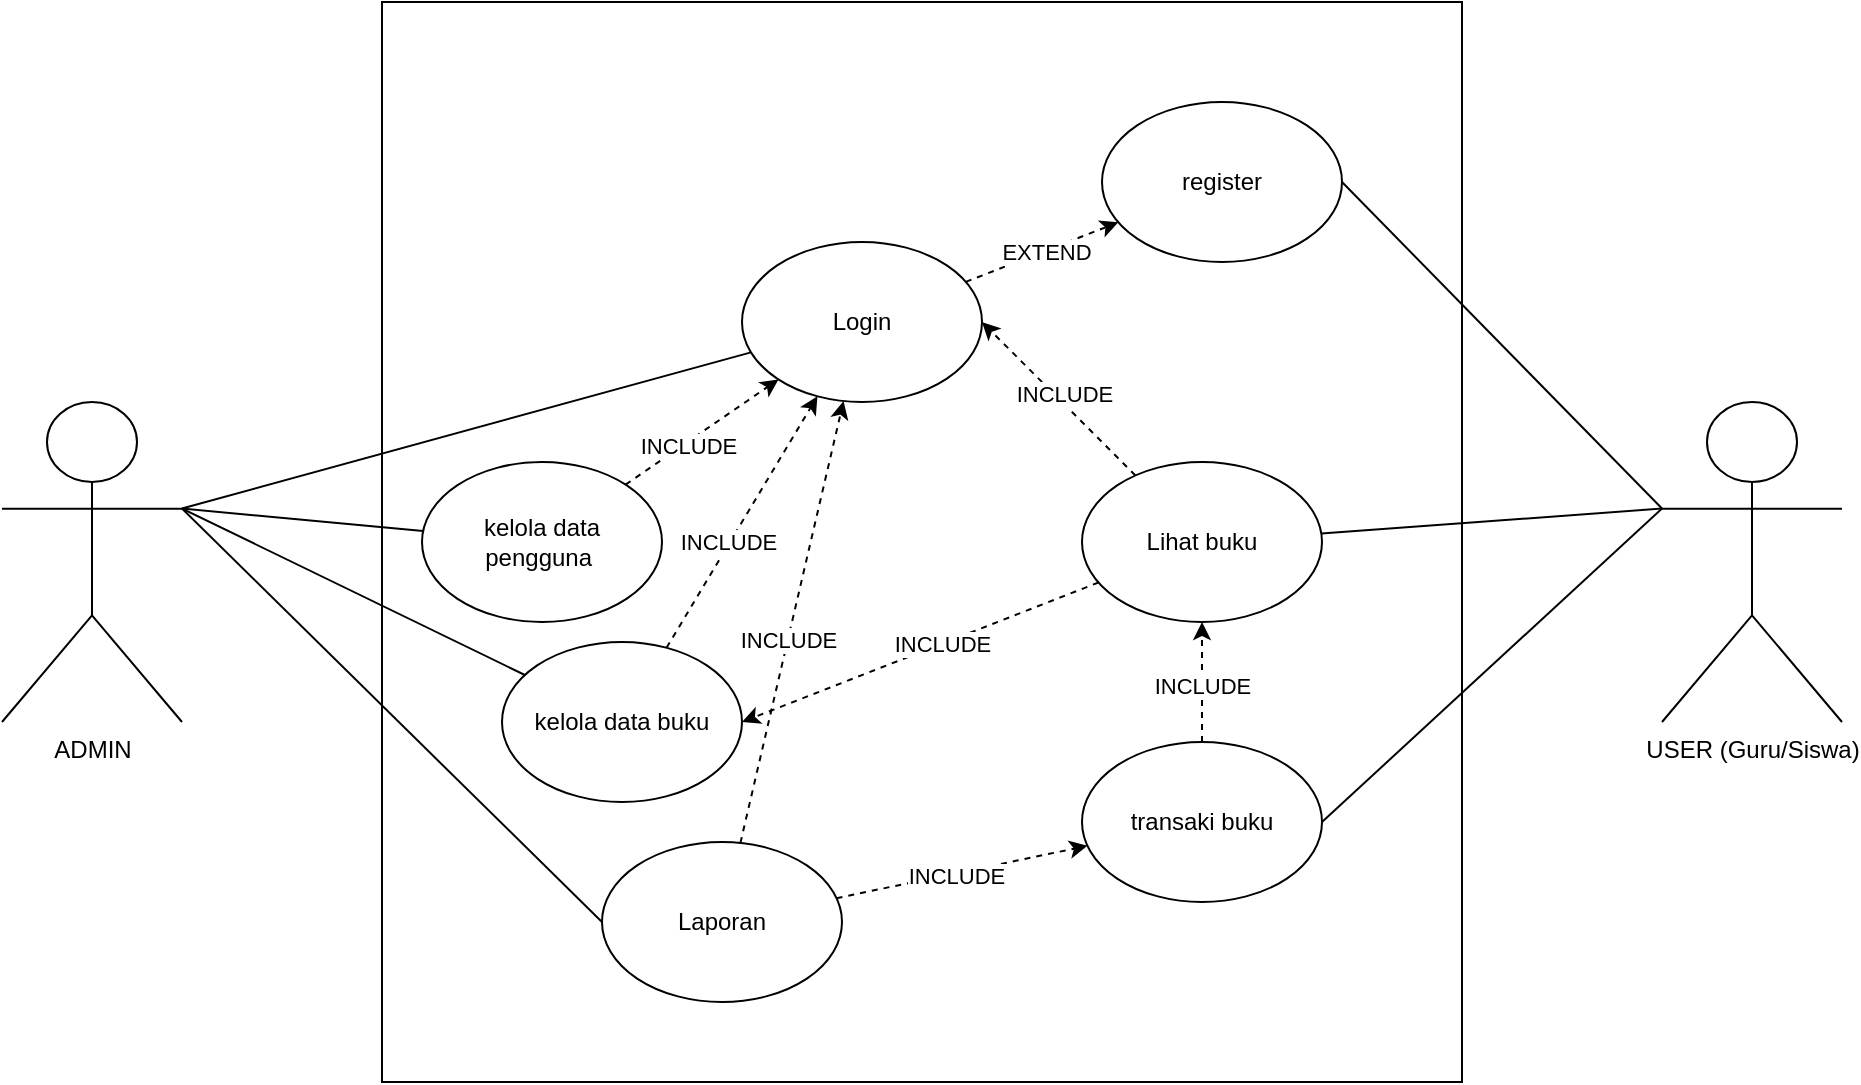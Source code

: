 <mxfile version="22.1.8" type="github">
  <diagram name="Page-1" id="FBOvdjXeOC8ymvFgn-oJ">
    <mxGraphModel dx="2150" dy="1817" grid="1" gridSize="10" guides="1" tooltips="1" connect="1" arrows="1" fold="1" page="1" pageScale="1" pageWidth="850" pageHeight="1100" math="0" shadow="0">
      <root>
        <mxCell id="0" />
        <mxCell id="1" parent="0" />
        <mxCell id="1AeqHyoSisKRmTngoQG4-1" value="" style="whiteSpace=wrap;html=1;aspect=fixed;" parent="1" vertex="1">
          <mxGeometry x="150" y="-200" width="540" height="540" as="geometry" />
        </mxCell>
        <mxCell id="1AeqHyoSisKRmTngoQG4-13" style="rounded=0;orthogonalLoop=1;jettySize=auto;html=1;entryX=1;entryY=0.5;entryDx=0;entryDy=0;endArrow=none;endFill=0;exitX=0;exitY=0.333;exitDx=0;exitDy=0;exitPerimeter=0;" parent="1" source="1AeqHyoSisKRmTngoQG4-3" target="1AeqHyoSisKRmTngoQG4-7" edge="1">
          <mxGeometry relative="1" as="geometry" />
        </mxCell>
        <mxCell id="1AeqHyoSisKRmTngoQG4-14" style="rounded=0;orthogonalLoop=1;jettySize=auto;html=1;endArrow=none;endFill=0;exitX=0;exitY=0.333;exitDx=0;exitDy=0;exitPerimeter=0;" parent="1" source="1AeqHyoSisKRmTngoQG4-3" target="1AeqHyoSisKRmTngoQG4-9" edge="1">
          <mxGeometry relative="1" as="geometry" />
        </mxCell>
        <mxCell id="1AeqHyoSisKRmTngoQG4-15" style="rounded=0;orthogonalLoop=1;jettySize=auto;html=1;entryX=1;entryY=0.5;entryDx=0;entryDy=0;endArrow=none;endFill=0;exitX=0;exitY=0.333;exitDx=0;exitDy=0;exitPerimeter=0;" parent="1" source="1AeqHyoSisKRmTngoQG4-3" target="1AeqHyoSisKRmTngoQG4-12" edge="1">
          <mxGeometry relative="1" as="geometry" />
        </mxCell>
        <mxCell id="1AeqHyoSisKRmTngoQG4-3" value="USER (Guru/Siswa)" style="shape=umlActor;verticalLabelPosition=bottom;verticalAlign=top;html=1;outlineConnect=0;" parent="1" vertex="1">
          <mxGeometry x="790" width="90" height="160" as="geometry" />
        </mxCell>
        <mxCell id="39vOTnn-PA747Jpne2_q-6" style="rounded=0;orthogonalLoop=1;jettySize=auto;html=1;endArrow=none;endFill=0;exitX=1;exitY=0.333;exitDx=0;exitDy=0;exitPerimeter=0;" edge="1" parent="1" source="1AeqHyoSisKRmTngoQG4-5" target="1AeqHyoSisKRmTngoQG4-6">
          <mxGeometry relative="1" as="geometry">
            <mxPoint x="50" y="66" as="sourcePoint" />
          </mxGeometry>
        </mxCell>
        <mxCell id="39vOTnn-PA747Jpne2_q-7" style="rounded=0;orthogonalLoop=1;jettySize=auto;html=1;endArrow=none;endFill=0;exitX=1;exitY=0.333;exitDx=0;exitDy=0;exitPerimeter=0;" edge="1" parent="1" source="1AeqHyoSisKRmTngoQG4-5" target="1AeqHyoSisKRmTngoQG4-10">
          <mxGeometry relative="1" as="geometry">
            <mxPoint x="50" y="70" as="sourcePoint" />
          </mxGeometry>
        </mxCell>
        <mxCell id="39vOTnn-PA747Jpne2_q-8" style="rounded=0;orthogonalLoop=1;jettySize=auto;html=1;endArrow=none;endFill=0;exitX=1;exitY=0.333;exitDx=0;exitDy=0;exitPerimeter=0;" edge="1" parent="1" source="1AeqHyoSisKRmTngoQG4-5" target="1AeqHyoSisKRmTngoQG4-8">
          <mxGeometry relative="1" as="geometry" />
        </mxCell>
        <mxCell id="39vOTnn-PA747Jpne2_q-9" style="rounded=0;orthogonalLoop=1;jettySize=auto;html=1;entryX=0;entryY=0.5;entryDx=0;entryDy=0;endArrow=none;endFill=0;exitX=1;exitY=0.333;exitDx=0;exitDy=0;exitPerimeter=0;" edge="1" parent="1" source="1AeqHyoSisKRmTngoQG4-5" target="1AeqHyoSisKRmTngoQG4-11">
          <mxGeometry relative="1" as="geometry" />
        </mxCell>
        <mxCell id="1AeqHyoSisKRmTngoQG4-5" value="ADMIN" style="shape=umlActor;verticalLabelPosition=bottom;verticalAlign=top;html=1;outlineConnect=0;" parent="1" vertex="1">
          <mxGeometry x="-40" width="90" height="160" as="geometry" />
        </mxCell>
        <mxCell id="39vOTnn-PA747Jpne2_q-10" style="rounded=0;orthogonalLoop=1;jettySize=auto;html=1;dashed=1;" edge="1" parent="1" source="1AeqHyoSisKRmTngoQG4-6" target="1AeqHyoSisKRmTngoQG4-7">
          <mxGeometry relative="1" as="geometry" />
        </mxCell>
        <mxCell id="39vOTnn-PA747Jpne2_q-12" value="EXTEND" style="edgeLabel;html=1;align=center;verticalAlign=middle;resizable=0;points=[];" vertex="1" connectable="0" parent="39vOTnn-PA747Jpne2_q-10">
          <mxGeometry x="0.039" relative="1" as="geometry">
            <mxPoint as="offset" />
          </mxGeometry>
        </mxCell>
        <mxCell id="1AeqHyoSisKRmTngoQG4-6" value="Login" style="ellipse;whiteSpace=wrap;html=1;" parent="1" vertex="1">
          <mxGeometry x="330" y="-80" width="120" height="80" as="geometry" />
        </mxCell>
        <mxCell id="1AeqHyoSisKRmTngoQG4-7" value="register" style="ellipse;whiteSpace=wrap;html=1;" parent="1" vertex="1">
          <mxGeometry x="510" y="-150" width="120" height="80" as="geometry" />
        </mxCell>
        <mxCell id="39vOTnn-PA747Jpne2_q-3" style="rounded=0;orthogonalLoop=1;jettySize=auto;html=1;dashed=1;" edge="1" parent="1" source="1AeqHyoSisKRmTngoQG4-8" target="1AeqHyoSisKRmTngoQG4-6">
          <mxGeometry relative="1" as="geometry" />
        </mxCell>
        <mxCell id="39vOTnn-PA747Jpne2_q-17" value="INCLUDE" style="edgeLabel;html=1;align=center;verticalAlign=middle;resizable=0;points=[];" vertex="1" connectable="0" parent="39vOTnn-PA747Jpne2_q-3">
          <mxGeometry x="-0.169" y="1" relative="1" as="geometry">
            <mxPoint as="offset" />
          </mxGeometry>
        </mxCell>
        <mxCell id="1AeqHyoSisKRmTngoQG4-8" value="kelola data buku" style="ellipse;whiteSpace=wrap;html=1;" parent="1" vertex="1">
          <mxGeometry x="210" y="120" width="120" height="80" as="geometry" />
        </mxCell>
        <mxCell id="39vOTnn-PA747Jpne2_q-11" style="rounded=0;orthogonalLoop=1;jettySize=auto;html=1;entryX=1;entryY=0.5;entryDx=0;entryDy=0;dashed=1;" edge="1" parent="1" source="1AeqHyoSisKRmTngoQG4-9" target="1AeqHyoSisKRmTngoQG4-6">
          <mxGeometry relative="1" as="geometry" />
        </mxCell>
        <mxCell id="39vOTnn-PA747Jpne2_q-15" value="INCLUDE" style="edgeLabel;html=1;align=center;verticalAlign=middle;resizable=0;points=[];" vertex="1" connectable="0" parent="39vOTnn-PA747Jpne2_q-11">
          <mxGeometry x="0.001" y="-4" relative="1" as="geometry">
            <mxPoint as="offset" />
          </mxGeometry>
        </mxCell>
        <mxCell id="39vOTnn-PA747Jpne2_q-46" style="rounded=0;orthogonalLoop=1;jettySize=auto;html=1;entryX=1;entryY=0.5;entryDx=0;entryDy=0;dashed=1;" edge="1" parent="1" source="1AeqHyoSisKRmTngoQG4-9" target="1AeqHyoSisKRmTngoQG4-8">
          <mxGeometry relative="1" as="geometry" />
        </mxCell>
        <mxCell id="39vOTnn-PA747Jpne2_q-47" value="INCLUDE" style="edgeLabel;html=1;align=center;verticalAlign=middle;resizable=0;points=[];" vertex="1" connectable="0" parent="39vOTnn-PA747Jpne2_q-46">
          <mxGeometry x="-0.127" relative="1" as="geometry">
            <mxPoint x="-1" as="offset" />
          </mxGeometry>
        </mxCell>
        <mxCell id="1AeqHyoSisKRmTngoQG4-9" value="Lihat buku" style="ellipse;whiteSpace=wrap;html=1;" parent="1" vertex="1">
          <mxGeometry x="500" y="30" width="120" height="80" as="geometry" />
        </mxCell>
        <mxCell id="39vOTnn-PA747Jpne2_q-2" style="rounded=0;orthogonalLoop=1;jettySize=auto;html=1;dashed=1;" edge="1" parent="1" source="1AeqHyoSisKRmTngoQG4-10" target="1AeqHyoSisKRmTngoQG4-6">
          <mxGeometry relative="1" as="geometry" />
        </mxCell>
        <mxCell id="39vOTnn-PA747Jpne2_q-16" value="INCLUDE" style="edgeLabel;html=1;align=center;verticalAlign=middle;resizable=0;points=[];" vertex="1" connectable="0" parent="39vOTnn-PA747Jpne2_q-2">
          <mxGeometry x="-0.209" y="-1" relative="1" as="geometry">
            <mxPoint as="offset" />
          </mxGeometry>
        </mxCell>
        <mxCell id="1AeqHyoSisKRmTngoQG4-10" value="kelola data pengguna&amp;nbsp;" style="ellipse;whiteSpace=wrap;html=1;" parent="1" vertex="1">
          <mxGeometry x="170" y="30" width="120" height="80" as="geometry" />
        </mxCell>
        <mxCell id="39vOTnn-PA747Jpne2_q-1" style="rounded=0;orthogonalLoop=1;jettySize=auto;html=1;dashed=1;" edge="1" parent="1" source="1AeqHyoSisKRmTngoQG4-11" target="1AeqHyoSisKRmTngoQG4-12">
          <mxGeometry relative="1" as="geometry" />
        </mxCell>
        <mxCell id="39vOTnn-PA747Jpne2_q-14" value="INCLUDE" style="edgeLabel;html=1;align=center;verticalAlign=middle;resizable=0;points=[];" vertex="1" connectable="0" parent="39vOTnn-PA747Jpne2_q-1">
          <mxGeometry x="-0.059" y="-1" relative="1" as="geometry">
            <mxPoint as="offset" />
          </mxGeometry>
        </mxCell>
        <mxCell id="39vOTnn-PA747Jpne2_q-4" style="rounded=0;orthogonalLoop=1;jettySize=auto;html=1;dashed=1;" edge="1" parent="1" source="1AeqHyoSisKRmTngoQG4-11" target="1AeqHyoSisKRmTngoQG4-6">
          <mxGeometry relative="1" as="geometry" />
        </mxCell>
        <mxCell id="39vOTnn-PA747Jpne2_q-18" value="INCLUDE" style="edgeLabel;html=1;align=center;verticalAlign=middle;resizable=0;points=[];" vertex="1" connectable="0" parent="39vOTnn-PA747Jpne2_q-4">
          <mxGeometry x="-0.079" relative="1" as="geometry">
            <mxPoint as="offset" />
          </mxGeometry>
        </mxCell>
        <mxCell id="1AeqHyoSisKRmTngoQG4-11" value="Laporan" style="ellipse;whiteSpace=wrap;html=1;" parent="1" vertex="1">
          <mxGeometry x="260" y="220" width="120" height="80" as="geometry" />
        </mxCell>
        <mxCell id="39vOTnn-PA747Jpne2_q-5" style="edgeStyle=orthogonalEdgeStyle;rounded=0;orthogonalLoop=1;jettySize=auto;html=1;dashed=1;" edge="1" parent="1" source="1AeqHyoSisKRmTngoQG4-12" target="1AeqHyoSisKRmTngoQG4-9">
          <mxGeometry relative="1" as="geometry" />
        </mxCell>
        <mxCell id="39vOTnn-PA747Jpne2_q-13" value="INCLUDE" style="edgeLabel;html=1;align=center;verticalAlign=middle;resizable=0;points=[];" vertex="1" connectable="0" parent="39vOTnn-PA747Jpne2_q-5">
          <mxGeometry x="-0.066" relative="1" as="geometry">
            <mxPoint as="offset" />
          </mxGeometry>
        </mxCell>
        <mxCell id="1AeqHyoSisKRmTngoQG4-12" value="transaki buku" style="ellipse;whiteSpace=wrap;html=1;" parent="1" vertex="1">
          <mxGeometry x="500" y="170" width="120" height="80" as="geometry" />
        </mxCell>
      </root>
    </mxGraphModel>
  </diagram>
</mxfile>

